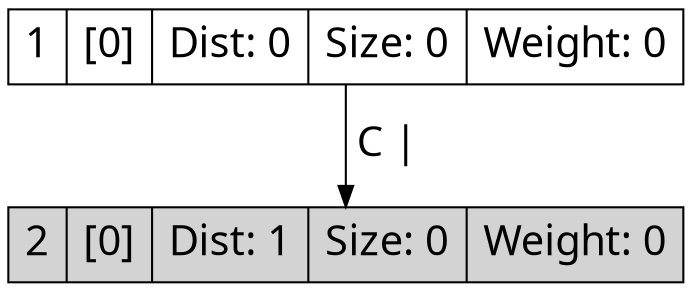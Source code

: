 digraph g{
node[shape=record fontname=Calibri fontsize = 20]
edge[fontname = Calibri fontsize = 20]
0->1[label=" C | "]
0[label="1 | [0] | Dist: 0 | Size: 0 | Weight: 0"]
1[label="2 | [0] | Dist: 1 | Size: 0 | Weight: 0"]
1[fillcolor = lightgrey, style=filled]}

